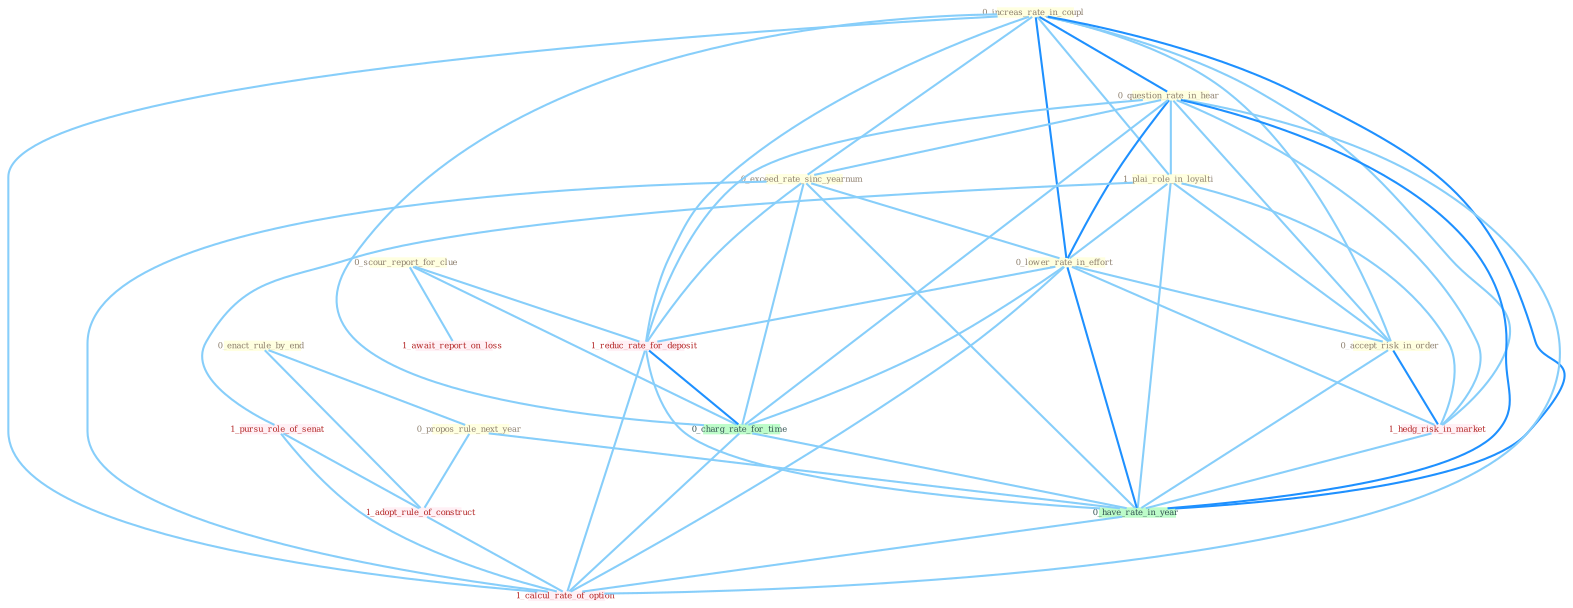 Graph G{ 
    node
    [shape=polygon,style=filled,width=.5,height=.06,color="#BDFCC9",fixedsize=true,fontsize=4,
    fontcolor="#2f4f4f"];
    {node
    [color="#ffffe0", fontcolor="#8b7d6b"] "0_increas_rate_in_coupl " "0_question_rate_in_hear " "1_plai_role_in_loyalti " "0_enact_rule_by_end " "0_exceed_rate_sinc_yearnum " "0_propos_rule_next_year " "0_scour_report_for_clue " "0_lower_rate_in_effort " "0_accept_risk_in_order "}
{node [color="#fff0f5", fontcolor="#b22222"] "1_pursu_role_of_senat " "1_await_report_on_loss " "1_reduc_rate_for_deposit " "1_adopt_rule_of_construct " "1_hedg_risk_in_market " "1_calcul_rate_of_option "}
edge [color="#B0E2FF"];

	"0_increas_rate_in_coupl " -- "0_question_rate_in_hear " [w="2", color="#1e90ff" , len=0.8];
	"0_increas_rate_in_coupl " -- "1_plai_role_in_loyalti " [w="1", color="#87cefa" ];
	"0_increas_rate_in_coupl " -- "0_exceed_rate_sinc_yearnum " [w="1", color="#87cefa" ];
	"0_increas_rate_in_coupl " -- "0_lower_rate_in_effort " [w="2", color="#1e90ff" , len=0.8];
	"0_increas_rate_in_coupl " -- "0_accept_risk_in_order " [w="1", color="#87cefa" ];
	"0_increas_rate_in_coupl " -- "1_reduc_rate_for_deposit " [w="1", color="#87cefa" ];
	"0_increas_rate_in_coupl " -- "0_charg_rate_for_time " [w="1", color="#87cefa" ];
	"0_increas_rate_in_coupl " -- "1_hedg_risk_in_market " [w="1", color="#87cefa" ];
	"0_increas_rate_in_coupl " -- "0_have_rate_in_year " [w="2", color="#1e90ff" , len=0.8];
	"0_increas_rate_in_coupl " -- "1_calcul_rate_of_option " [w="1", color="#87cefa" ];
	"0_question_rate_in_hear " -- "1_plai_role_in_loyalti " [w="1", color="#87cefa" ];
	"0_question_rate_in_hear " -- "0_exceed_rate_sinc_yearnum " [w="1", color="#87cefa" ];
	"0_question_rate_in_hear " -- "0_lower_rate_in_effort " [w="2", color="#1e90ff" , len=0.8];
	"0_question_rate_in_hear " -- "0_accept_risk_in_order " [w="1", color="#87cefa" ];
	"0_question_rate_in_hear " -- "1_reduc_rate_for_deposit " [w="1", color="#87cefa" ];
	"0_question_rate_in_hear " -- "0_charg_rate_for_time " [w="1", color="#87cefa" ];
	"0_question_rate_in_hear " -- "1_hedg_risk_in_market " [w="1", color="#87cefa" ];
	"0_question_rate_in_hear " -- "0_have_rate_in_year " [w="2", color="#1e90ff" , len=0.8];
	"0_question_rate_in_hear " -- "1_calcul_rate_of_option " [w="1", color="#87cefa" ];
	"1_plai_role_in_loyalti " -- "0_lower_rate_in_effort " [w="1", color="#87cefa" ];
	"1_plai_role_in_loyalti " -- "0_accept_risk_in_order " [w="1", color="#87cefa" ];
	"1_plai_role_in_loyalti " -- "1_pursu_role_of_senat " [w="1", color="#87cefa" ];
	"1_plai_role_in_loyalti " -- "1_hedg_risk_in_market " [w="1", color="#87cefa" ];
	"1_plai_role_in_loyalti " -- "0_have_rate_in_year " [w="1", color="#87cefa" ];
	"0_enact_rule_by_end " -- "0_propos_rule_next_year " [w="1", color="#87cefa" ];
	"0_enact_rule_by_end " -- "1_adopt_rule_of_construct " [w="1", color="#87cefa" ];
	"0_exceed_rate_sinc_yearnum " -- "0_lower_rate_in_effort " [w="1", color="#87cefa" ];
	"0_exceed_rate_sinc_yearnum " -- "1_reduc_rate_for_deposit " [w="1", color="#87cefa" ];
	"0_exceed_rate_sinc_yearnum " -- "0_charg_rate_for_time " [w="1", color="#87cefa" ];
	"0_exceed_rate_sinc_yearnum " -- "0_have_rate_in_year " [w="1", color="#87cefa" ];
	"0_exceed_rate_sinc_yearnum " -- "1_calcul_rate_of_option " [w="1", color="#87cefa" ];
	"0_propos_rule_next_year " -- "1_adopt_rule_of_construct " [w="1", color="#87cefa" ];
	"0_propos_rule_next_year " -- "0_have_rate_in_year " [w="1", color="#87cefa" ];
	"0_scour_report_for_clue " -- "1_await_report_on_loss " [w="1", color="#87cefa" ];
	"0_scour_report_for_clue " -- "1_reduc_rate_for_deposit " [w="1", color="#87cefa" ];
	"0_scour_report_for_clue " -- "0_charg_rate_for_time " [w="1", color="#87cefa" ];
	"0_lower_rate_in_effort " -- "0_accept_risk_in_order " [w="1", color="#87cefa" ];
	"0_lower_rate_in_effort " -- "1_reduc_rate_for_deposit " [w="1", color="#87cefa" ];
	"0_lower_rate_in_effort " -- "0_charg_rate_for_time " [w="1", color="#87cefa" ];
	"0_lower_rate_in_effort " -- "1_hedg_risk_in_market " [w="1", color="#87cefa" ];
	"0_lower_rate_in_effort " -- "0_have_rate_in_year " [w="2", color="#1e90ff" , len=0.8];
	"0_lower_rate_in_effort " -- "1_calcul_rate_of_option " [w="1", color="#87cefa" ];
	"0_accept_risk_in_order " -- "1_hedg_risk_in_market " [w="2", color="#1e90ff" , len=0.8];
	"0_accept_risk_in_order " -- "0_have_rate_in_year " [w="1", color="#87cefa" ];
	"1_pursu_role_of_senat " -- "1_adopt_rule_of_construct " [w="1", color="#87cefa" ];
	"1_pursu_role_of_senat " -- "1_calcul_rate_of_option " [w="1", color="#87cefa" ];
	"1_reduc_rate_for_deposit " -- "0_charg_rate_for_time " [w="2", color="#1e90ff" , len=0.8];
	"1_reduc_rate_for_deposit " -- "0_have_rate_in_year " [w="1", color="#87cefa" ];
	"1_reduc_rate_for_deposit " -- "1_calcul_rate_of_option " [w="1", color="#87cefa" ];
	"0_charg_rate_for_time " -- "0_have_rate_in_year " [w="1", color="#87cefa" ];
	"0_charg_rate_for_time " -- "1_calcul_rate_of_option " [w="1", color="#87cefa" ];
	"1_adopt_rule_of_construct " -- "1_calcul_rate_of_option " [w="1", color="#87cefa" ];
	"1_hedg_risk_in_market " -- "0_have_rate_in_year " [w="1", color="#87cefa" ];
	"0_have_rate_in_year " -- "1_calcul_rate_of_option " [w="1", color="#87cefa" ];
}